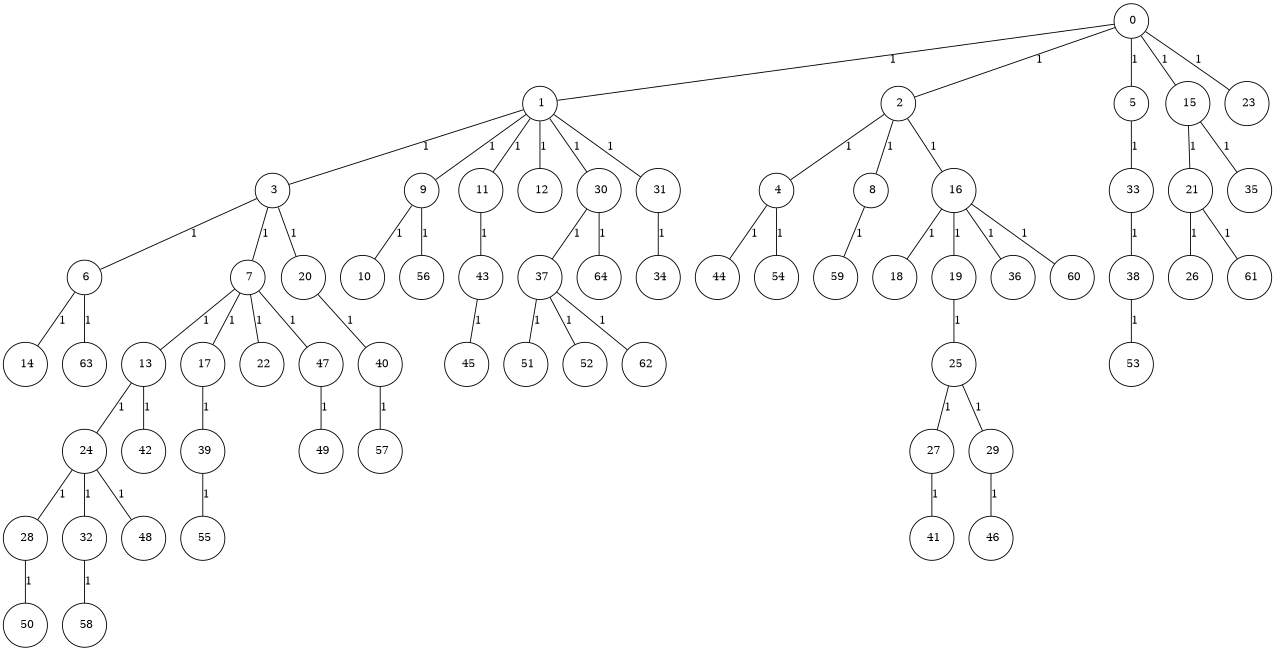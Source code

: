graph G {
size="8.5,11;"
ratio = "expand;"
fixedsize="true;"
overlap="scale;"
node[shape=circle,width=.12,hight=.12,fontsize=12]
edge[fontsize=12]

0[label=" 0" color=black, pos="2.3099598,2.7699569!"];
1[label=" 1" color=black, pos="1.1447743,1.4875032!"];
2[label=" 2" color=black, pos="1.3401373,0.019118589!"];
3[label=" 3" color=black, pos="0.52867471,0.028937606!"];
4[label=" 4" color=black, pos="2.2709723,0.77667252!"];
5[label=" 5" color=black, pos="1.1459247,0.13819898!"];
6[label=" 6" color=black, pos="2.495257,2.2309377!"];
7[label=" 7" color=black, pos="1.549514,0.10599107!"];
8[label=" 8" color=black, pos="0.030163553,2.6869198!"];
9[label=" 9" color=black, pos="2.1055383,0.26412833!"];
10[label=" 10" color=black, pos="2.5546976,0.41487682!"];
11[label=" 11" color=black, pos="1.6271199,2.3693847!"];
12[label=" 12" color=black, pos="0.71777996,2.4708962!"];
13[label=" 13" color=black, pos="0.76899021,2.2080451!"];
14[label=" 14" color=black, pos="2.3624399,1.8182766!"];
15[label=" 15" color=black, pos="1.3393964,2.7714278!"];
16[label=" 16" color=black, pos="0.80021561,1.5444978!"];
17[label=" 17" color=black, pos="0.6327707,1.3514294!"];
18[label=" 18" color=black, pos="1.0918731,2.2708406!"];
19[label=" 19" color=black, pos="1.2101207,1.6170852!"];
20[label=" 20" color=black, pos="2.7862825,1.7916053!"];
21[label=" 21" color=black, pos="2.6970766,0.81951994!"];
22[label=" 22" color=black, pos="0.43863322,0.97147048!"];
23[label=" 23" color=black, pos="1.5620642,0.14758958!"];
24[label=" 24" color=black, pos="2.2012459,0.26803369!"];
25[label=" 25" color=black, pos="2.5007136,0.021484952!"];
26[label=" 26" color=black, pos="1.3857694,1.3115797!"];
27[label=" 27" color=black, pos="1.9325509,2.5237907!"];
28[label=" 28" color=black, pos="0.01664628,0.2741061!"];
29[label=" 29" color=black, pos="0.31504644,2.7732394!"];
30[label=" 30" color=black, pos="0.73142258,1.5317093!"];
31[label=" 31" color=black, pos="1.4876081,2.6557666!"];
32[label=" 32" color=black, pos="0.37138627,2.5228707!"];
33[label=" 33" color=black, pos="0.54326341,1.4646865!"];
34[label=" 34" color=black, pos="1.8366813,1.5249229!"];
35[label=" 35" color=black, pos="0.70493106,1.4880655!"];
36[label=" 36" color=black, pos="1.3641097,1.4353002!"];
37[label=" 37" color=black, pos="1.8557977,0.43283577!"];
38[label=" 38" color=black, pos="2.9532494,1.880707!"];
39[label=" 39" color=black, pos="0.6438439,0.1297116!"];
40[label=" 40" color=black, pos="2.4602739,0.88733004!"];
41[label=" 41" color=black, pos="1.196938,2.9325701!"];
42[label=" 42" color=black, pos="0.12828275,1.8028514!"];
43[label=" 43" color=black, pos="1.5062066,1.5547911!"];
44[label=" 44" color=black, pos="0.053088572,1.5494724!"];
45[label=" 45" color=black, pos="1.1986309,1.4961065!"];
46[label=" 46" color=black, pos="1.9468533,0.5927378!"];
47[label=" 47" color=black, pos="1.9132872,1.6059273!"];
48[label=" 48" color=black, pos="1.3750317,2.3770984!"];
49[label=" 49" color=black, pos="0.84527394,0.60558894!"];
50[label=" 50" color=black, pos="1.7671615,2.8067705!"];
51[label=" 51" color=black, pos="0.69935726,2.1436845!"];
52[label=" 52" color=black, pos="1.351653,0.6613321!"];
53[label=" 53" color=black, pos="2.6754652,0.70216415!"];
54[label=" 54" color=black, pos="2.5342522,0.2130156!"];
55[label=" 55" color=black, pos="0.017351343,0.82110054!"];
56[label=" 56" color=black, pos="0.31220033,0.96435276!"];
57[label=" 57" color=black, pos="0.50786749,2.131031!"];
58[label=" 58" color=black, pos="0.97838203,1.5483972!"];
59[label=" 59" color=black, pos="0.29936311,0.43018513!"];
60[label=" 60" color=black, pos="0.38523868,2.2013!"];
61[label=" 61" color=black, pos="0.24895585,0.68302228!"];
62[label=" 62" color=black, pos="1.198366,1.2307475!"];
63[label=" 63" color=black, pos="0.71498084,0.60810045!"];
64[label=" 64" color=black, pos="0.25004698,0.18465545!"];
0--1[label="1"]
0--2[label="1"]
0--5[label="1"]
0--15[label="1"]
0--23[label="1"]
1--3[label="1"]
1--9[label="1"]
1--11[label="1"]
1--12[label="1"]
1--30[label="1"]
1--31[label="1"]
2--4[label="1"]
2--8[label="1"]
2--16[label="1"]
3--6[label="1"]
3--7[label="1"]
3--20[label="1"]
4--44[label="1"]
4--54[label="1"]
5--33[label="1"]
6--14[label="1"]
6--63[label="1"]
7--13[label="1"]
7--17[label="1"]
7--22[label="1"]
7--47[label="1"]
8--59[label="1"]
9--10[label="1"]
9--56[label="1"]
11--43[label="1"]
13--24[label="1"]
13--42[label="1"]
15--21[label="1"]
15--35[label="1"]
16--18[label="1"]
16--19[label="1"]
16--36[label="1"]
16--60[label="1"]
17--39[label="1"]
19--25[label="1"]
20--40[label="1"]
21--26[label="1"]
21--61[label="1"]
24--28[label="1"]
24--32[label="1"]
24--48[label="1"]
25--27[label="1"]
25--29[label="1"]
27--41[label="1"]
28--50[label="1"]
29--46[label="1"]
30--37[label="1"]
30--64[label="1"]
31--34[label="1"]
32--58[label="1"]
33--38[label="1"]
37--51[label="1"]
37--52[label="1"]
37--62[label="1"]
38--53[label="1"]
39--55[label="1"]
40--57[label="1"]
43--45[label="1"]
47--49[label="1"]

}
